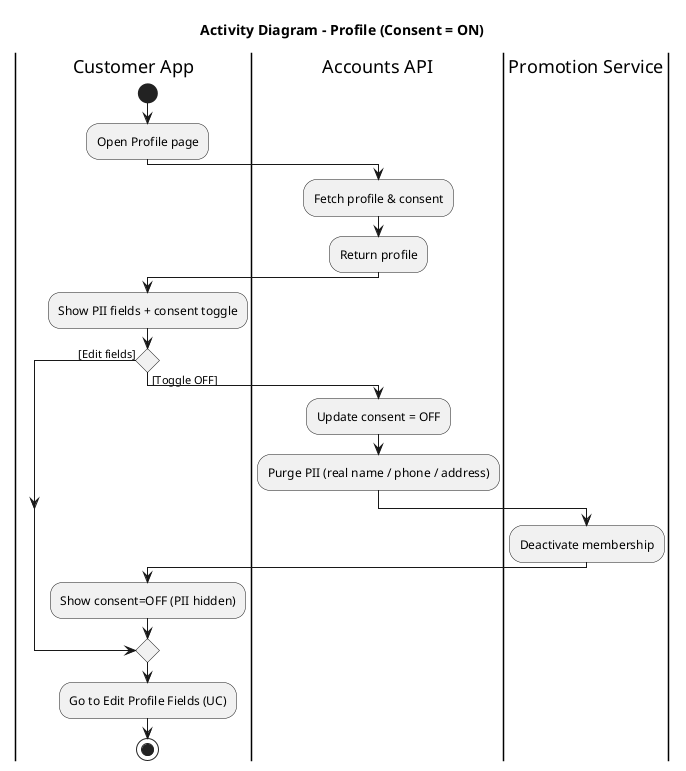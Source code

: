@startuml Activity_Profile_Consent_ON
title Activity Diagram - Profile (Consent = ON)

|Customer App|
start
:Open Profile page;

|Accounts API|
:Fetch profile & consent;
:Return profile;

|Customer App|
:Show PII fields + consent toggle;

if() then ([Edit fields])

else ([Toggle OFF])
  |Accounts API|
  :Update consent = OFF;
  :Purge PII (real name / phone / address);

  |Promotion Service|
  :Deactivate membership;

  |Customer App|
  :Show consent=OFF (PII hidden);
endif

:Go to Edit Profile Fields (UC);
stop
@enduml
